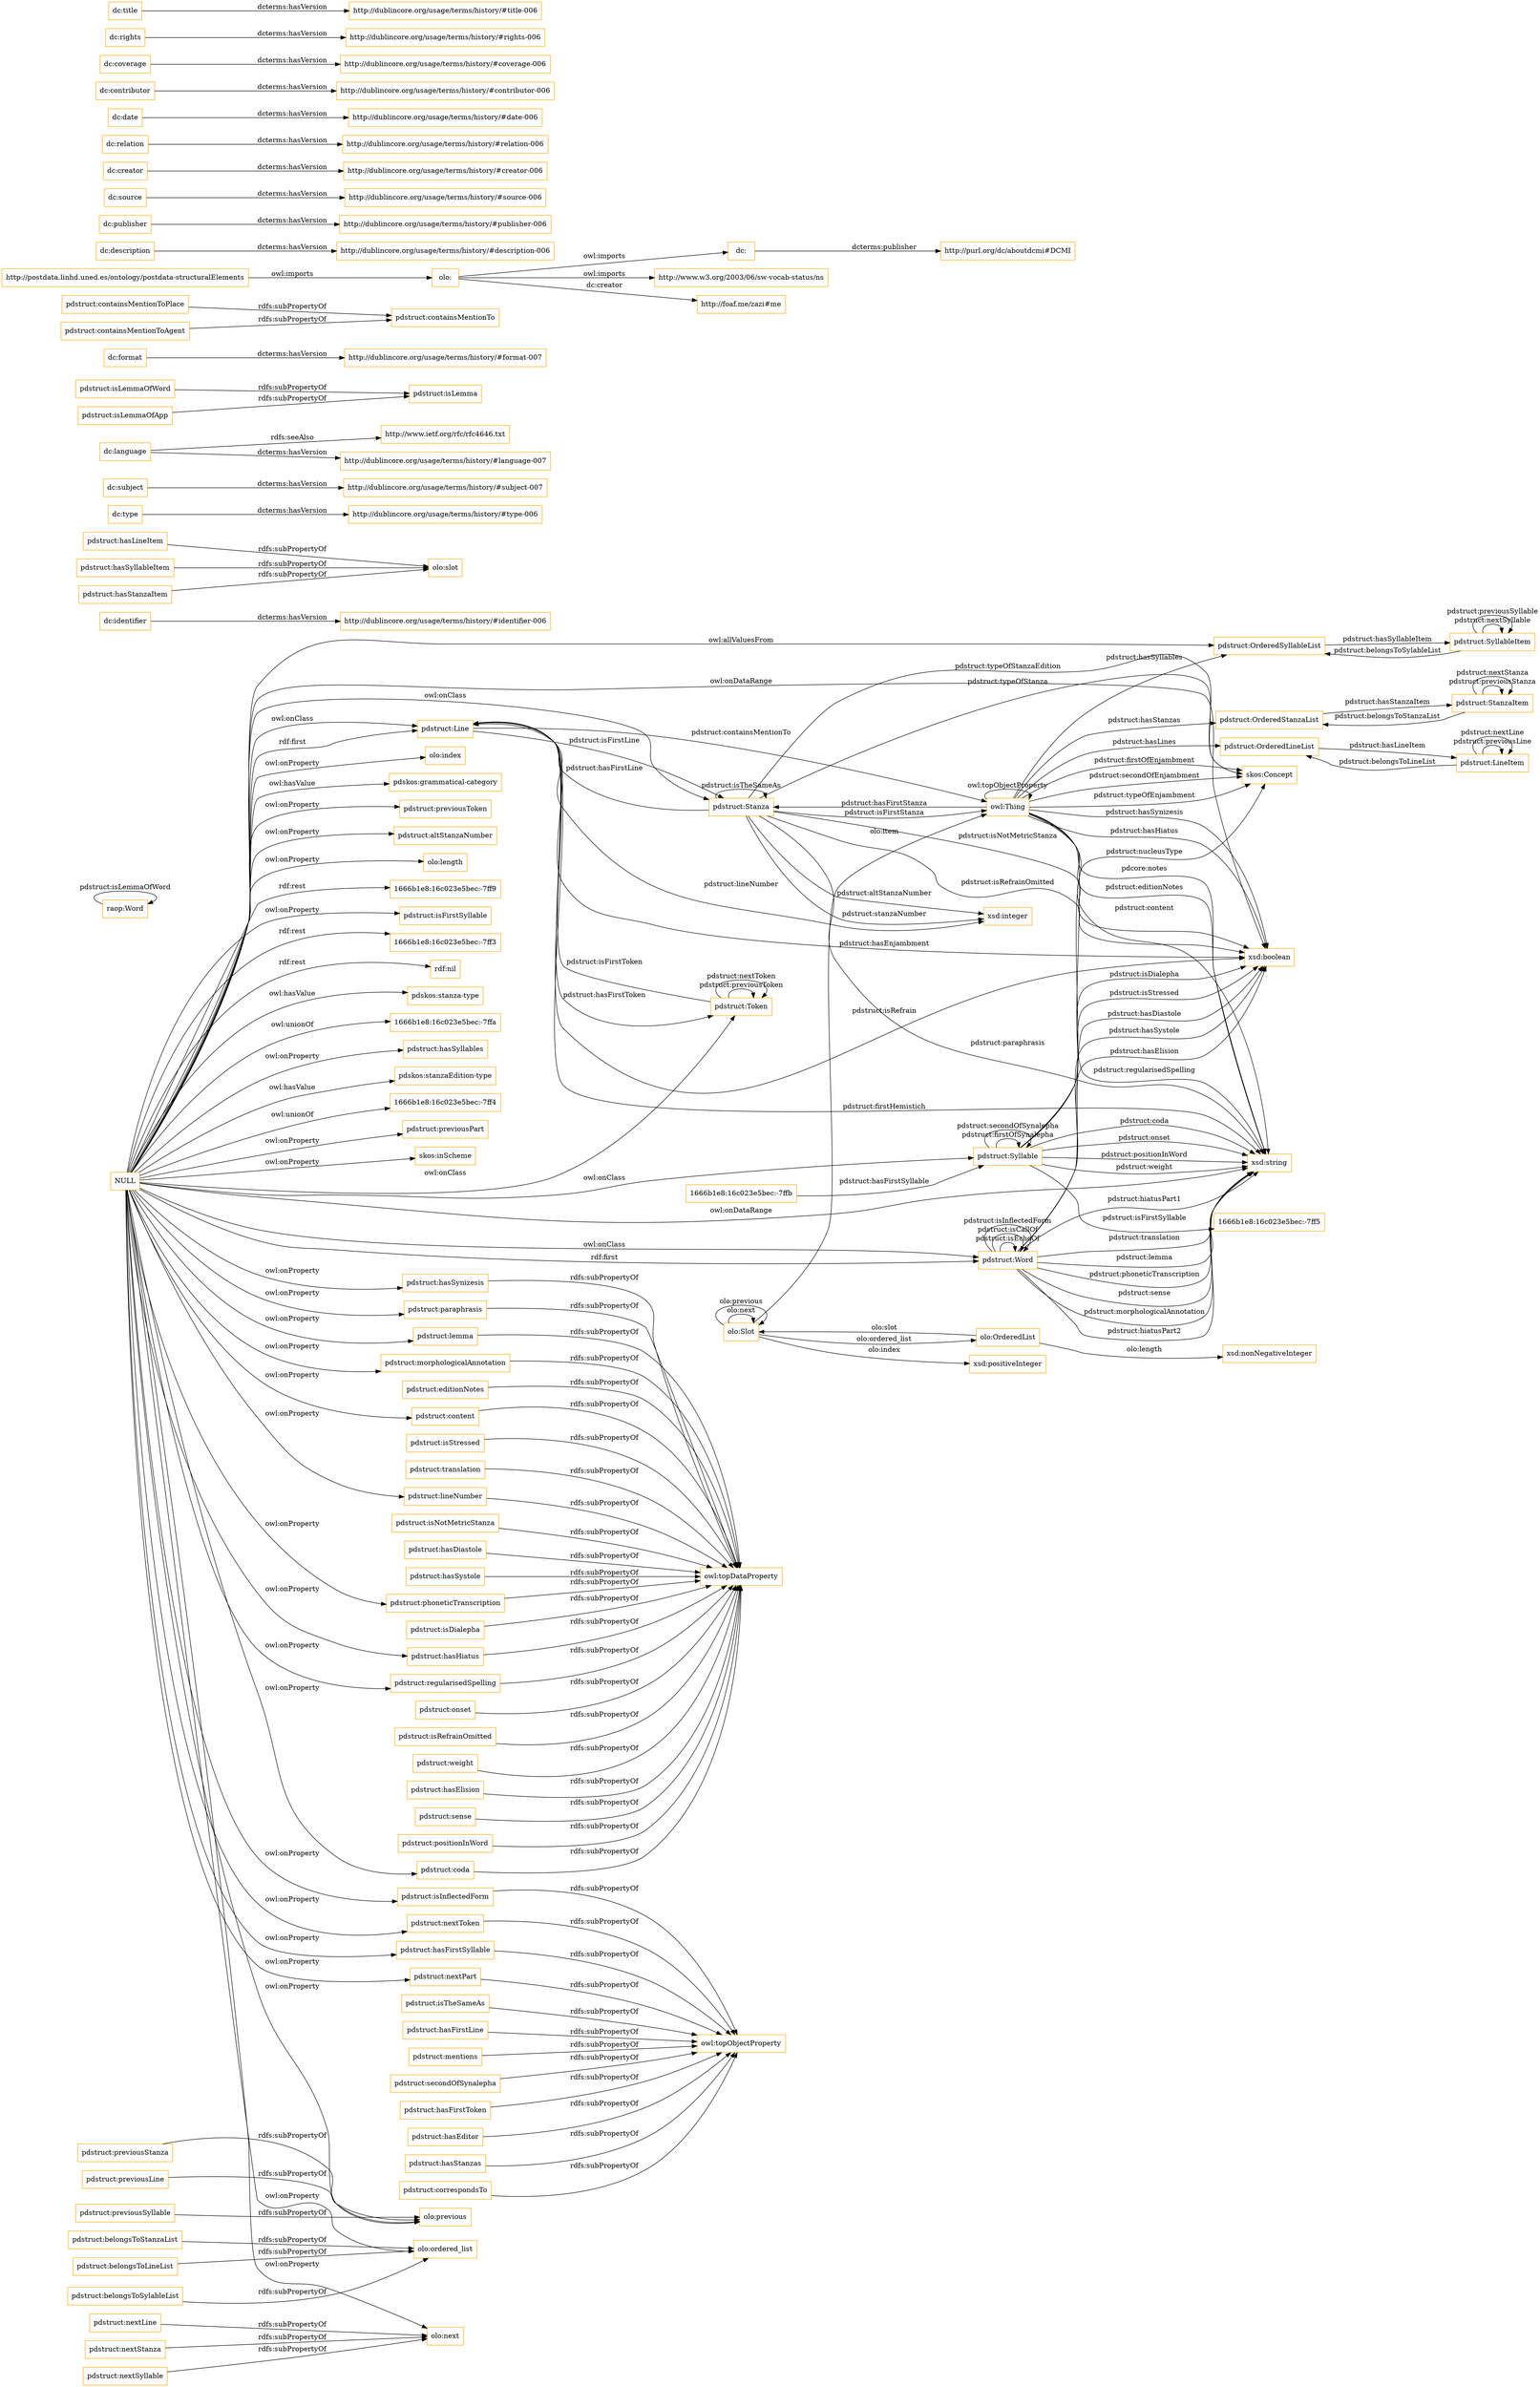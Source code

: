 digraph ar2dtool_diagram { 
rankdir=LR;
size="1501"
node [shape = rectangle, color="orange"]; "pdstruct:Line" "pdstruct:OrderedStanzaList" "pdstruct:LineItem" "pdstruct:StanzaItem" "pdstruct:Word" "pdstruct:Stanza" "pdstruct:Token" "pdstruct:OrderedSyllableList" "pdstruct:SyllableItem" "pdstruct:Syllable" "raop:Word" "skos:Concept" "1666b1e8:16c023e5bec:-7ffb" "pdstruct:OrderedLineList" "1666b1e8:16c023e5bec:-7ff5" "olo:Slot" "olo:OrderedList" ; /*classes style*/
	"pdstruct:isDialepha" -> "owl:topDataProperty" [ label = "rdfs:subPropertyOf" ];
	"pdstruct:coda" -> "owl:topDataProperty" [ label = "rdfs:subPropertyOf" ];
	"pdstruct:nextPart" -> "owl:topObjectProperty" [ label = "rdfs:subPropertyOf" ];
	"dc:identifier" -> "http://dublincore.org/usage/terms/history/#identifier-006" [ label = "dcterms:hasVersion" ];
	"pdstruct:hasLineItem" -> "olo:slot" [ label = "rdfs:subPropertyOf" ];
	"dc:type" -> "http://dublincore.org/usage/terms/history/#type-006" [ label = "dcterms:hasVersion" ];
	"dc:subject" -> "http://dublincore.org/usage/terms/history/#subject-007" [ label = "dcterms:hasVersion" ];
	"dc:language" -> "http://www.ietf.org/rfc/rfc4646.txt" [ label = "rdfs:seeAlso" ];
	"dc:language" -> "http://dublincore.org/usage/terms/history/#language-007" [ label = "dcterms:hasVersion" ];
	"pdstruct:hasFirstLine" -> "owl:topObjectProperty" [ label = "rdfs:subPropertyOf" ];
	"pdstruct:hasSynizesis" -> "owl:topDataProperty" [ label = "rdfs:subPropertyOf" ];
	"pdstruct:isLemmaOfWord" -> "pdstruct:isLemma" [ label = "rdfs:subPropertyOf" ];
	"dc:format" -> "http://dublincore.org/usage/terms/history/#format-007" [ label = "dcterms:hasVersion" ];
	"pdstruct:mentions" -> "owl:topObjectProperty" [ label = "rdfs:subPropertyOf" ];
	"pdstruct:containsMentionToPlace" -> "pdstruct:containsMentionTo" [ label = "rdfs:subPropertyOf" ];
	"pdstruct:previousStanza" -> "olo:previous" [ label = "rdfs:subPropertyOf" ];
	"pdstruct:paraphrasis" -> "owl:topDataProperty" [ label = "rdfs:subPropertyOf" ];
	"pdstruct:previousLine" -> "olo:previous" [ label = "rdfs:subPropertyOf" ];
	"pdstruct:lemma" -> "owl:topDataProperty" [ label = "rdfs:subPropertyOf" ];
	"dc:" -> "http://purl.org/dc/aboutdcmi#DCMI" [ label = "dcterms:publisher" ];
	"dc:description" -> "http://dublincore.org/usage/terms/history/#description-006" [ label = "dcterms:hasVersion" ];
	"pdstruct:hasSyllableItem" -> "olo:slot" [ label = "rdfs:subPropertyOf" ];
	"dc:publisher" -> "http://dublincore.org/usage/terms/history/#publisher-006" [ label = "dcterms:hasVersion" ];
	"dc:source" -> "http://dublincore.org/usage/terms/history/#source-006" [ label = "dcterms:hasVersion" ];
	"dc:creator" -> "http://dublincore.org/usage/terms/history/#creator-006" [ label = "dcterms:hasVersion" ];
	"pdstruct:morphologicalAnnotation" -> "owl:topDataProperty" [ label = "rdfs:subPropertyOf" ];
	"pdstruct:editionNotes" -> "owl:topDataProperty" [ label = "rdfs:subPropertyOf" ];
	"pdstruct:content" -> "owl:topDataProperty" [ label = "rdfs:subPropertyOf" ];
	"olo:" -> "http://www.w3.org/2003/06/sw-vocab-status/ns" [ label = "owl:imports" ];
	"olo:" -> "dc:" [ label = "owl:imports" ];
	"olo:" -> "http://foaf.me/zazi#me" [ label = "dc:creator" ];
	"pdstruct:isStressed" -> "owl:topDataProperty" [ label = "rdfs:subPropertyOf" ];
	"pdstruct:translation" -> "owl:topDataProperty" [ label = "rdfs:subPropertyOf" ];
	"pdstruct:lineNumber" -> "owl:topDataProperty" [ label = "rdfs:subPropertyOf" ];
	"pdstruct:isTheSameAs" -> "owl:topObjectProperty" [ label = "rdfs:subPropertyOf" ];
	"pdstruct:isNotMetricStanza" -> "owl:topDataProperty" [ label = "rdfs:subPropertyOf" ];
	"pdstruct:hasDiastole" -> "owl:topDataProperty" [ label = "rdfs:subPropertyOf" ];
	"pdstruct:previousSyllable" -> "olo:previous" [ label = "rdfs:subPropertyOf" ];
	"pdstruct:isLemmaOfApp" -> "pdstruct:isLemma" [ label = "rdfs:subPropertyOf" ];
	"pdstruct:hasSystole" -> "owl:topDataProperty" [ label = "rdfs:subPropertyOf" ];
	"NULL" -> "olo:index" [ label = "owl:onProperty" ];
	"NULL" -> "pdskos:grammatical-category" [ label = "owl:hasValue" ];
	"NULL" -> "pdstruct:previousToken" [ label = "owl:onProperty" ];
	"NULL" -> "pdstruct:OrderedSyllableList" [ label = "owl:allValuesFrom" ];
	"NULL" -> "olo:ordered_list" [ label = "owl:onProperty" ];
	"NULL" -> "pdstruct:phoneticTranscription" [ label = "owl:onProperty" ];
	"NULL" -> "pdstruct:altStanzaNumber" [ label = "owl:onProperty" ];
	"NULL" -> "pdstruct:isInflectedForm" [ label = "owl:onProperty" ];
	"NULL" -> "olo:length" [ label = "owl:onProperty" ];
	"NULL" -> "1666b1e8:16c023e5bec:-7ff9" [ label = "rdf:rest" ];
	"NULL" -> "pdstruct:Token" [ label = "owl:onClass" ];
	"NULL" -> "pdstruct:isFirstSyllable" [ label = "owl:onProperty" ];
	"NULL" -> "1666b1e8:16c023e5bec:-7ff3" [ label = "rdf:rest" ];
	"NULL" -> "pdstruct:hasSynizesis" [ label = "owl:onProperty" ];
	"NULL" -> "pdstruct:Stanza" [ label = "owl:onClass" ];
	"NULL" -> "rdf:nil" [ label = "rdf:rest" ];
	"NULL" -> "pdstruct:nextPart" [ label = "owl:onProperty" ];
	"NULL" -> "pdskos:stanza-type" [ label = "owl:hasValue" ];
	"NULL" -> "1666b1e8:16c023e5bec:-7ffa" [ label = "owl:unionOf" ];
	"NULL" -> "pdstruct:morphologicalAnnotation" [ label = "owl:onProperty" ];
	"NULL" -> "pdstruct:hasSyllables" [ label = "owl:onProperty" ];
	"NULL" -> "pdstruct:Line" [ label = "rdf:first" ];
	"NULL" -> "pdstruct:nextToken" [ label = "owl:onProperty" ];
	"NULL" -> "pdskos:stanzaEdition-type" [ label = "owl:hasValue" ];
	"NULL" -> "pdstruct:hasHiatus" [ label = "owl:onProperty" ];
	"NULL" -> "pdstruct:coda" [ label = "owl:onProperty" ];
	"NULL" -> "pdstruct:Word" [ label = "owl:onClass" ];
	"NULL" -> "pdstruct:lineNumber" [ label = "owl:onProperty" ];
	"NULL" -> "pdstruct:lemma" [ label = "owl:onProperty" ];
	"NULL" -> "pdstruct:Word" [ label = "rdf:first" ];
	"NULL" -> "pdstruct:hasFirstSyllable" [ label = "owl:onProperty" ];
	"NULL" -> "xsd:string" [ label = "owl:onDataRange" ];
	"NULL" -> "pdstruct:regularisedSpelling" [ label = "owl:onProperty" ];
	"NULL" -> "1666b1e8:16c023e5bec:-7ff4" [ label = "owl:unionOf" ];
	"NULL" -> "pdstruct:previousPart" [ label = "owl:onProperty" ];
	"NULL" -> "pdstruct:Syllable" [ label = "owl:onClass" ];
	"NULL" -> "xsd:boolean" [ label = "owl:onDataRange" ];
	"NULL" -> "skos:inScheme" [ label = "owl:onProperty" ];
	"NULL" -> "olo:next" [ label = "owl:onProperty" ];
	"NULL" -> "pdstruct:content" [ label = "owl:onProperty" ];
	"NULL" -> "pdstruct:paraphrasis" [ label = "owl:onProperty" ];
	"NULL" -> "olo:previous" [ label = "owl:onProperty" ];
	"NULL" -> "pdstruct:Line" [ label = "owl:onClass" ];
	"http://postdata.linhd.uned.es/ontology/postdata-structuralElements" -> "olo:" [ label = "owl:imports" ];
	"pdstruct:belongsToStanzaList" -> "olo:ordered_list" [ label = "rdfs:subPropertyOf" ];
	"pdstruct:hasStanzaItem" -> "olo:slot" [ label = "rdfs:subPropertyOf" ];
	"pdstruct:isInflectedForm" -> "owl:topObjectProperty" [ label = "rdfs:subPropertyOf" ];
	"dc:relation" -> "http://dublincore.org/usage/terms/history/#relation-006" [ label = "dcterms:hasVersion" ];
	"pdstruct:onset" -> "owl:topDataProperty" [ label = "rdfs:subPropertyOf" ];
	"pdstruct:nextLine" -> "olo:next" [ label = "rdfs:subPropertyOf" ];
	"dc:date" -> "http://dublincore.org/usage/terms/history/#date-006" [ label = "dcterms:hasVersion" ];
	"pdstruct:nextStanza" -> "olo:next" [ label = "rdfs:subPropertyOf" ];
	"pdstruct:isRefrainOmitted" -> "owl:topDataProperty" [ label = "rdfs:subPropertyOf" ];
	"pdstruct:secondOfSynalepha" -> "owl:topObjectProperty" [ label = "rdfs:subPropertyOf" ];
	"pdstruct:phoneticTranscription" -> "owl:topDataProperty" [ label = "rdfs:subPropertyOf" ];
	"pdstruct:hasFirstToken" -> "owl:topObjectProperty" [ label = "rdfs:subPropertyOf" ];
	"pdstruct:regularisedSpelling" -> "owl:topDataProperty" [ label = "rdfs:subPropertyOf" ];
	"pdstruct:hasHiatus" -> "owl:topDataProperty" [ label = "rdfs:subPropertyOf" ];
	"pdstruct:belongsToLineList" -> "olo:ordered_list" [ label = "rdfs:subPropertyOf" ];
	"pdstruct:belongsToSylableList" -> "olo:ordered_list" [ label = "rdfs:subPropertyOf" ];
	"pdstruct:hasEditor" -> "owl:topObjectProperty" [ label = "rdfs:subPropertyOf" ];
	"pdstruct:containsMentionToAgent" -> "pdstruct:containsMentionTo" [ label = "rdfs:subPropertyOf" ];
	"dc:contributor" -> "http://dublincore.org/usage/terms/history/#contributor-006" [ label = "dcterms:hasVersion" ];
	"dc:coverage" -> "http://dublincore.org/usage/terms/history/#coverage-006" [ label = "dcterms:hasVersion" ];
	"pdstruct:weight" -> "owl:topDataProperty" [ label = "rdfs:subPropertyOf" ];
	"pdstruct:hasStanzas" -> "owl:topObjectProperty" [ label = "rdfs:subPropertyOf" ];
	"pdstruct:hasElision" -> "owl:topDataProperty" [ label = "rdfs:subPropertyOf" ];
	"pdstruct:sense" -> "owl:topDataProperty" [ label = "rdfs:subPropertyOf" ];
	"pdstruct:correspondsTo" -> "owl:topObjectProperty" [ label = "rdfs:subPropertyOf" ];
	"pdstruct:positionInWord" -> "owl:topDataProperty" [ label = "rdfs:subPropertyOf" ];
	"dc:rights" -> "http://dublincore.org/usage/terms/history/#rights-006" [ label = "dcterms:hasVersion" ];
	"pdstruct:nextToken" -> "owl:topObjectProperty" [ label = "rdfs:subPropertyOf" ];
	"pdstruct:nextSyllable" -> "olo:next" [ label = "rdfs:subPropertyOf" ];
	"dc:title" -> "http://dublincore.org/usage/terms/history/#title-006" [ label = "dcterms:hasVersion" ];
	"pdstruct:hasFirstSyllable" -> "owl:topObjectProperty" [ label = "rdfs:subPropertyOf" ];
	"pdstruct:Stanza" -> "xsd:boolean" [ label = "pdstruct:isNotMetricStanza" ];
	"pdstruct:Stanza" -> "xsd:boolean" [ label = "pdstruct:isRefrainOmitted" ];
	"pdstruct:Line" -> "xsd:integer" [ label = "pdstruct:lineNumber" ];
	"pdstruct:Word" -> "xsd:string" [ label = "pdstruct:phoneticTranscription" ];
	"pdstruct:SyllableItem" -> "pdstruct:SyllableItem" [ label = "pdstruct:nextSyllable" ];
	"olo:OrderedList" -> "olo:Slot" [ label = "olo:slot" ];
	"pdstruct:Stanza" -> "xsd:string" [ label = "pdstruct:paraphrasis" ];
	"pdstruct:Word" -> "xsd:boolean" [ label = "pdstruct:hasSystole" ];
	"pdstruct:Token" -> "pdstruct:Token" [ label = "pdstruct:previousToken" ];
	"pdstruct:Stanza" -> "pdstruct:Line" [ label = "pdstruct:hasFirstLine" ];
	"owl:Thing" -> "skos:Concept" [ label = "pdstruct:secondOfEnjambment" ];
	"olo:Slot" -> "olo:Slot" [ label = "olo:next" ];
	"owl:Thing" -> "owl:Thing" [ label = "owl:topObjectProperty" ];
	"pdstruct:LineItem" -> "pdstruct:LineItem" [ label = "pdstruct:previousLine" ];
	"pdstruct:Syllable" -> "xsd:string" [ label = "pdstruct:onset" ];
	"pdstruct:Syllable" -> "pdstruct:Syllable" [ label = "pdstruct:firstOfSynalepha" ];
	"pdstruct:Word" -> "pdstruct:Word" [ label = "pdstruct:isEchoOf" ];
	"pdstruct:OrderedLineList" -> "pdstruct:LineItem" [ label = "pdstruct:hasLineItem" ];
	"pdstruct:StanzaItem" -> "pdstruct:StanzaItem" [ label = "pdstruct:previousStanza" ];
	"pdstruct:Word" -> "xsd:string" [ label = "pdstruct:sense" ];
	"pdstruct:Line" -> "xsd:boolean" [ label = "pdstruct:isRefrain" ];
	"pdstruct:LineItem" -> "pdstruct:OrderedLineList" [ label = "pdstruct:belongsToLineList" ];
	"pdstruct:Word" -> "xsd:boolean" [ label = "pdstruct:hasElision" ];
	"olo:Slot" -> "owl:Thing" [ label = "olo:item" ];
	"owl:Thing" -> "xsd:string" [ label = "pdstruct:regularisedSpelling" ];
	"pdstruct:Stanza" -> "pdstruct:Stanza" [ label = "pdstruct:isTheSameAs" ];
	"owl:Thing" -> "pdstruct:OrderedStanzaList" [ label = "pdstruct:hasStanzas" ];
	"owl:Thing" -> "xsd:string" [ label = "pdstruct:editionNotes" ];
	"pdstruct:Word" -> "xsd:string" [ label = "pdstruct:morphologicalAnnotation" ];
	"owl:Thing" -> "pdstruct:Stanza" [ label = "pdstruct:hasFirstStanza" ];
	"pdstruct:Syllable" -> "xsd:boolean" [ label = "pdstruct:isStressed" ];
	"pdstruct:Stanza" -> "xsd:integer" [ label = "pdstruct:altStanzaNumber" ];
	"pdstruct:Word" -> "pdstruct:Word" [ label = "pdstruct:isCallOf" ];
	"olo:Slot" -> "olo:Slot" [ label = "olo:previous" ];
	"pdstruct:Word" -> "xsd:boolean" [ label = "pdstruct:hasDiastole" ];
	"pdstruct:Stanza" -> "xsd:integer" [ label = "pdstruct:stanzaNumber" ];
	"pdstruct:OrderedSyllableList" -> "pdstruct:SyllableItem" [ label = "pdstruct:hasSyllableItem" ];
	"pdstruct:Line" -> "xsd:string" [ label = "pdstruct:firstHemistich" ];
	"pdstruct:Stanza" -> "owl:Thing" [ label = "pdstruct:isFirstStanza" ];
	"pdstruct:Word" -> "xsd:string" [ label = "pdstruct:hiatusPart2" ];
	"pdstruct:Word" -> "xsd:string" [ label = "pdstruct:hiatusPart1" ];
	"pdstruct:Syllable" -> "pdstruct:Syllable" [ label = "pdstruct:secondOfSynalepha" ];
	"pdstruct:Word" -> "pdstruct:Word" [ label = "pdstruct:isInflectedForm" ];
	"owl:Thing" -> "pdstruct:OrderedSyllableList" [ label = "pdstruct:hasSyllables" ];
	"pdstruct:Token" -> "pdstruct:Token" [ label = "pdstruct:nextToken" ];
	"pdstruct:SyllableItem" -> "pdstruct:SyllableItem" [ label = "pdstruct:previousSyllable" ];
	"olo:Slot" -> "xsd:positiveInteger" [ label = "olo:index" ];
	"pdstruct:Word" -> "xsd:string" [ label = "pdstruct:translation" ];
	"raop:Word" -> "raop:Word" [ label = "pdstruct:isLemmaOfWord" ];
	"pdstruct:Word" -> "xsd:string" [ label = "pdstruct:lemma" ];
	"pdstruct:LineItem" -> "pdstruct:LineItem" [ label = "pdstruct:nextLine" ];
	"1666b1e8:16c023e5bec:-7ffb" -> "pdstruct:Syllable" [ label = "pdstruct:hasFirstSyllable" ];
	"pdstruct:Line" -> "owl:Thing" [ label = "pdstruct:containsMentionTo" ];
	"owl:Thing" -> "skos:Concept" [ label = "pdstruct:typeOfEnjambment" ];
	"owl:Thing" -> "xsd:boolean" [ label = "pdstruct:hasHiatus" ];
	"pdstruct:Stanza" -> "skos:Concept" [ label = "pdstruct:typeOfStanzaEdition" ];
	"owl:Thing" -> "pdstruct:OrderedLineList" [ label = "pdstruct:hasLines" ];
	"pdstruct:SyllableItem" -> "pdstruct:OrderedSyllableList" [ label = "pdstruct:belongsToSylableList" ];
	"pdstruct:Syllable" -> "xsd:string" [ label = "pdstruct:positionInWord" ];
	"pdstruct:Stanza" -> "skos:Concept" [ label = "pdstruct:typeOfStanza" ];
	"pdstruct:StanzaItem" -> "pdstruct:OrderedStanzaList" [ label = "pdstruct:belongsToStanzaList" ];
	"pdstruct:Token" -> "pdstruct:Line" [ label = "pdstruct:isFirstToken" ];
	"olo:Slot" -> "olo:OrderedList" [ label = "olo:ordered_list" ];
	"pdstruct:Syllable" -> "xsd:boolean" [ label = "pdstruct:isDialepha" ];
	"olo:OrderedList" -> "xsd:nonNegativeInteger" [ label = "olo:length" ];
	"pdstruct:OrderedStanzaList" -> "pdstruct:StanzaItem" [ label = "pdstruct:hasStanzaItem" ];
	"owl:Thing" -> "xsd:string" [ label = "pdstruct:content" ];
	"pdstruct:Line" -> "pdstruct:Stanza" [ label = "pdstruct:isFirstLine" ];
	"owl:Thing" -> "xsd:boolean" [ label = "pdstruct:hasSynizesis" ];
	"owl:Thing" -> "xsd:string" [ label = "pdcore:notes" ];
	"pdstruct:Syllable" -> "1666b1e8:16c023e5bec:-7ff5" [ label = "pdstruct:isFirstSyllable" ];
	"owl:Thing" -> "skos:Concept" [ label = "pdstruct:firstOfEnjambment" ];
	"pdstruct:Line" -> "pdstruct:Token" [ label = "pdstruct:hasFirstToken" ];
	"pdstruct:Line" -> "xsd:boolean" [ label = "pdstruct:hasEnjambment" ];
	"pdstruct:Syllable" -> "xsd:string" [ label = "pdstruct:weight" ];
	"pdstruct:Syllable" -> "xsd:string" [ label = "pdstruct:coda" ];
	"pdstruct:StanzaItem" -> "pdstruct:StanzaItem" [ label = "pdstruct:nextStanza" ];
	"pdstruct:Syllable" -> "skos:Concept" [ label = "pdstruct:nucleusType" ];

}
